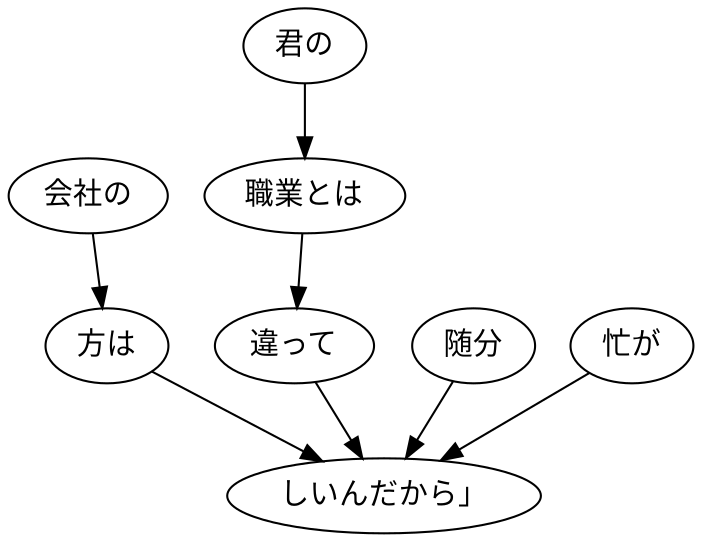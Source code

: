 digraph graph2314 {
	node0 [label="会社の"];
	node1 [label="方は"];
	node2 [label="君の"];
	node3 [label="職業とは"];
	node4 [label="違って"];
	node5 [label="随分"];
	node6 [label="忙が"];
	node7 [label="しいんだから」"];
	node0 -> node1;
	node1 -> node7;
	node2 -> node3;
	node3 -> node4;
	node4 -> node7;
	node5 -> node7;
	node6 -> node7;
}
